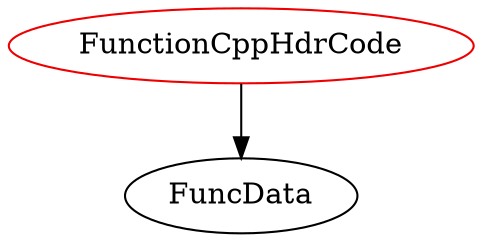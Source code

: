 digraph functioncpphdrcode{
FunctionCppHdrCode -> FuncData;
FunctionCppHdrCode	[shape=oval, color=red2, label="FunctionCppHdrCode"];
}
